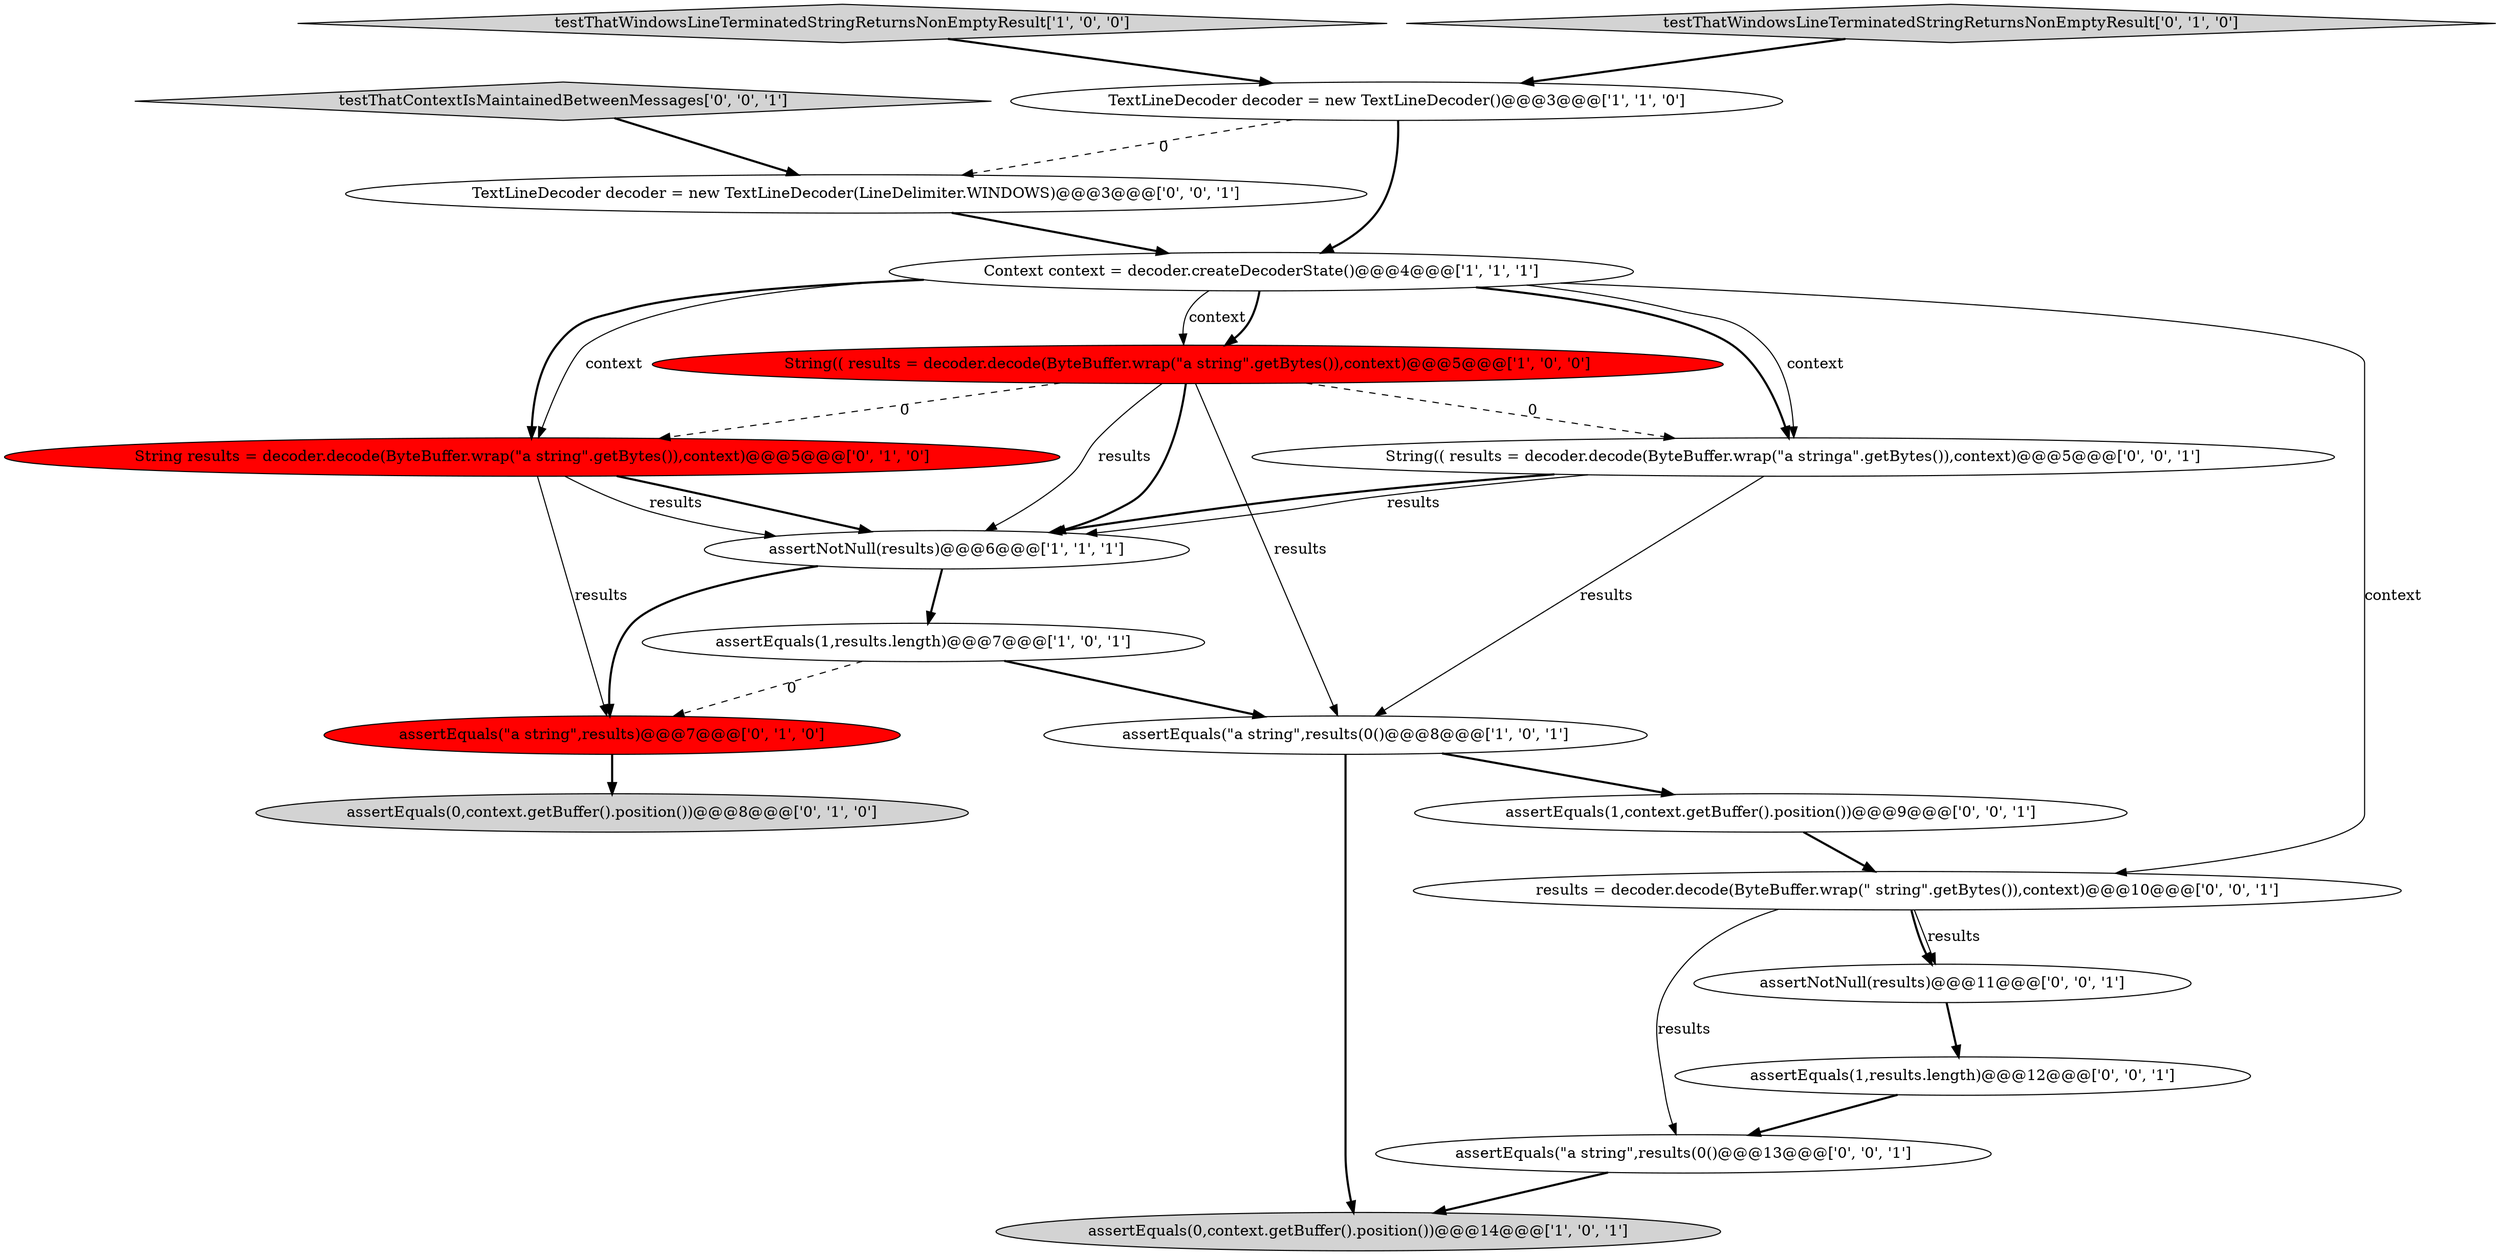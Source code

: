 digraph {
0 [style = filled, label = "String(( results = decoder.decode(ByteBuffer.wrap(\"a string\".getBytes()),context)@@@5@@@['1', '0', '0']", fillcolor = red, shape = ellipse image = "AAA1AAABBB1BBB"];
5 [style = filled, label = "assertEquals(\"a string\",results(0()@@@8@@@['1', '0', '1']", fillcolor = white, shape = ellipse image = "AAA0AAABBB1BBB"];
6 [style = filled, label = "Context context = decoder.createDecoderState()@@@4@@@['1', '1', '1']", fillcolor = white, shape = ellipse image = "AAA0AAABBB1BBB"];
18 [style = filled, label = "assertNotNull(results)@@@11@@@['0', '0', '1']", fillcolor = white, shape = ellipse image = "AAA0AAABBB3BBB"];
8 [style = filled, label = "assertEquals(0,context.getBuffer().position())@@@8@@@['0', '1', '0']", fillcolor = lightgray, shape = ellipse image = "AAA0AAABBB2BBB"];
4 [style = filled, label = "assertEquals(1,results.length)@@@7@@@['1', '0', '1']", fillcolor = white, shape = ellipse image = "AAA0AAABBB1BBB"];
7 [style = filled, label = "assertEquals(0,context.getBuffer().position())@@@14@@@['1', '0', '1']", fillcolor = lightgray, shape = ellipse image = "AAA0AAABBB1BBB"];
17 [style = filled, label = "TextLineDecoder decoder = new TextLineDecoder(LineDelimiter.WINDOWS)@@@3@@@['0', '0', '1']", fillcolor = white, shape = ellipse image = "AAA0AAABBB3BBB"];
15 [style = filled, label = "testThatContextIsMaintainedBetweenMessages['0', '0', '1']", fillcolor = lightgray, shape = diamond image = "AAA0AAABBB3BBB"];
2 [style = filled, label = "TextLineDecoder decoder = new TextLineDecoder()@@@3@@@['1', '1', '0']", fillcolor = white, shape = ellipse image = "AAA0AAABBB1BBB"];
1 [style = filled, label = "testThatWindowsLineTerminatedStringReturnsNonEmptyResult['1', '0', '0']", fillcolor = lightgray, shape = diamond image = "AAA0AAABBB1BBB"];
9 [style = filled, label = "String results = decoder.decode(ByteBuffer.wrap(\"a string\".getBytes()),context)@@@5@@@['0', '1', '0']", fillcolor = red, shape = ellipse image = "AAA1AAABBB2BBB"];
11 [style = filled, label = "testThatWindowsLineTerminatedStringReturnsNonEmptyResult['0', '1', '0']", fillcolor = lightgray, shape = diamond image = "AAA0AAABBB2BBB"];
10 [style = filled, label = "assertEquals(\"a string\",results)@@@7@@@['0', '1', '0']", fillcolor = red, shape = ellipse image = "AAA1AAABBB2BBB"];
13 [style = filled, label = "assertEquals(\"a string\",results(0()@@@13@@@['0', '0', '1']", fillcolor = white, shape = ellipse image = "AAA0AAABBB3BBB"];
14 [style = filled, label = "String(( results = decoder.decode(ByteBuffer.wrap(\"a stringa\".getBytes()),context)@@@5@@@['0', '0', '1']", fillcolor = white, shape = ellipse image = "AAA0AAABBB3BBB"];
16 [style = filled, label = "results = decoder.decode(ByteBuffer.wrap(\" string\".getBytes()),context)@@@10@@@['0', '0', '1']", fillcolor = white, shape = ellipse image = "AAA0AAABBB3BBB"];
12 [style = filled, label = "assertEquals(1,results.length)@@@12@@@['0', '0', '1']", fillcolor = white, shape = ellipse image = "AAA0AAABBB3BBB"];
3 [style = filled, label = "assertNotNull(results)@@@6@@@['1', '1', '1']", fillcolor = white, shape = ellipse image = "AAA0AAABBB1BBB"];
19 [style = filled, label = "assertEquals(1,context.getBuffer().position())@@@9@@@['0', '0', '1']", fillcolor = white, shape = ellipse image = "AAA0AAABBB3BBB"];
0->3 [style = bold, label=""];
14->3 [style = bold, label=""];
16->13 [style = solid, label="results"];
6->0 [style = solid, label="context"];
14->5 [style = solid, label="results"];
16->18 [style = bold, label=""];
0->5 [style = solid, label="results"];
6->16 [style = solid, label="context"];
17->6 [style = bold, label=""];
2->6 [style = bold, label=""];
18->12 [style = bold, label=""];
6->0 [style = bold, label=""];
0->3 [style = solid, label="results"];
2->17 [style = dashed, label="0"];
3->4 [style = bold, label=""];
11->2 [style = bold, label=""];
6->9 [style = solid, label="context"];
19->16 [style = bold, label=""];
9->10 [style = solid, label="results"];
6->14 [style = bold, label=""];
0->14 [style = dashed, label="0"];
5->19 [style = bold, label=""];
3->10 [style = bold, label=""];
12->13 [style = bold, label=""];
15->17 [style = bold, label=""];
10->8 [style = bold, label=""];
13->7 [style = bold, label=""];
16->18 [style = solid, label="results"];
9->3 [style = bold, label=""];
5->7 [style = bold, label=""];
1->2 [style = bold, label=""];
14->3 [style = solid, label="results"];
0->9 [style = dashed, label="0"];
6->9 [style = bold, label=""];
4->10 [style = dashed, label="0"];
4->5 [style = bold, label=""];
6->14 [style = solid, label="context"];
9->3 [style = solid, label="results"];
}

